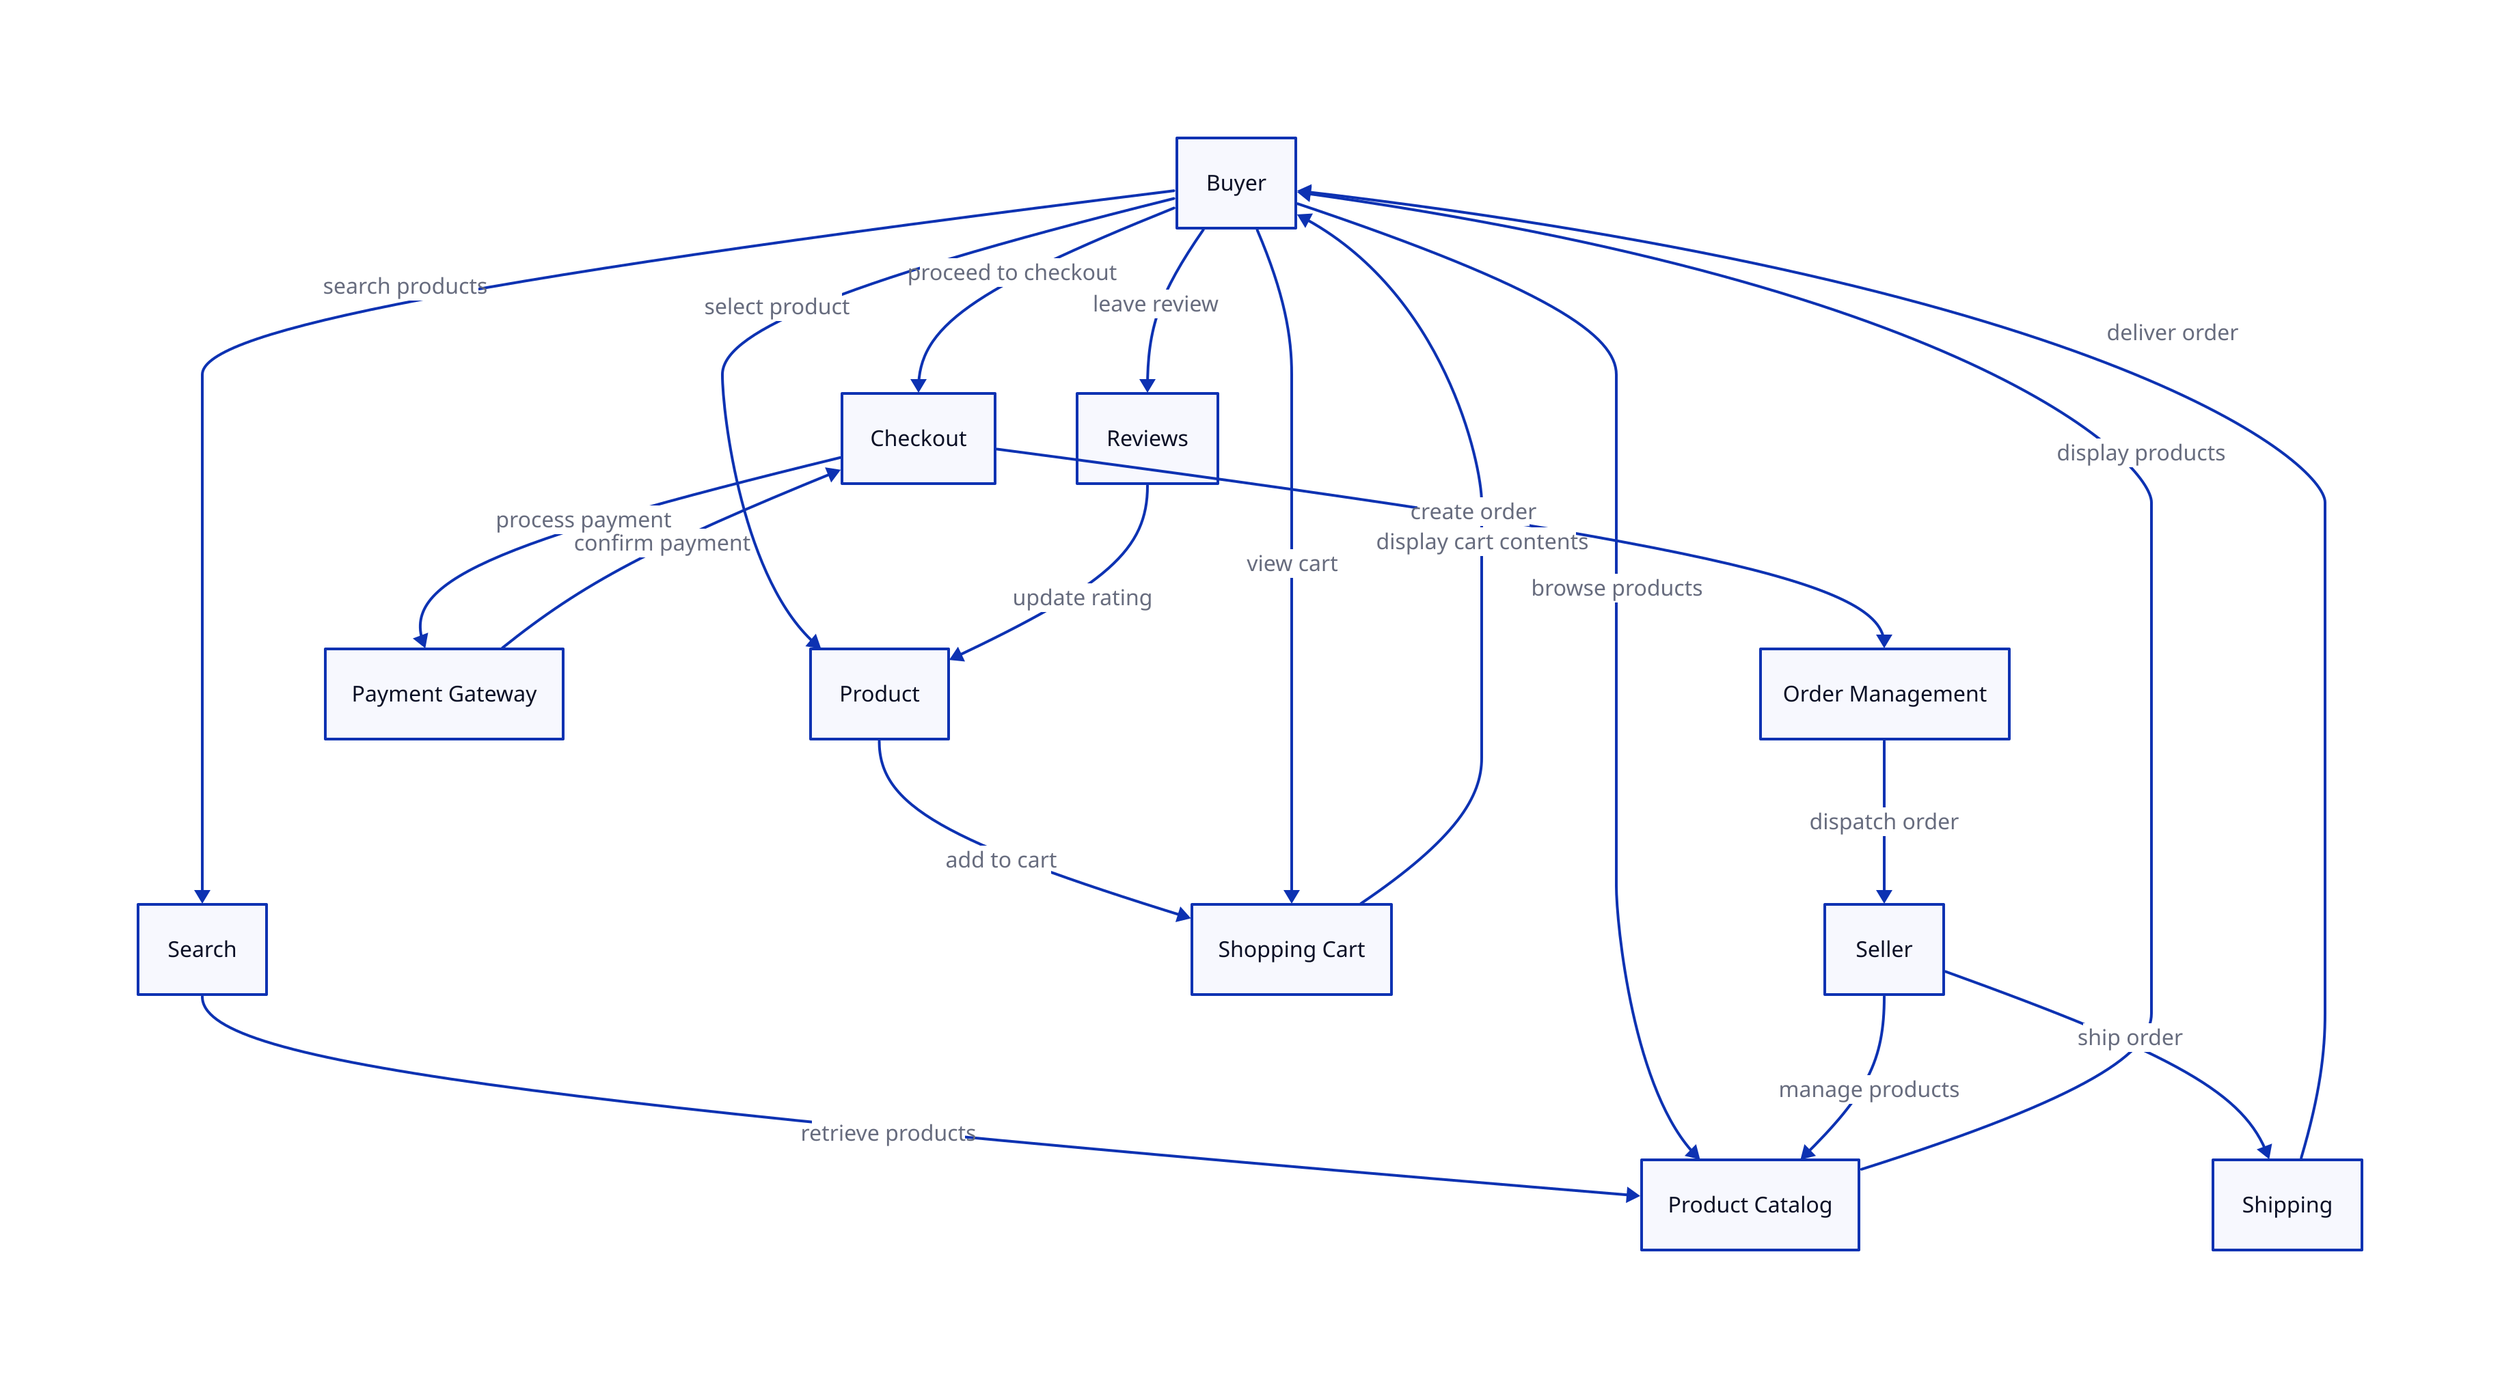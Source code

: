 Buyer -> Search: search products
Search -> Product Catalog: retrieve products
Buyer -> Product Catalog: browse products
Product Catalog -> Buyer: display products
Buyer -> Product: select product
Product -> Shopping Cart: add to cart
Buyer -> Shopping Cart: view cart
Shopping Cart -> Buyer: display cart contents
Buyer -> Checkout: proceed to checkout
Checkout -> Payment Gateway: process payment
Payment Gateway -> Checkout: confirm payment
Checkout -> Order Management: create order
Order Management -> Seller: dispatch order
Seller -> Shipping: ship order
Shipping -> Buyer: deliver order
Buyer -> Reviews: leave review
Reviews -> Product: update rating
Seller -> Product Catalog: manage products